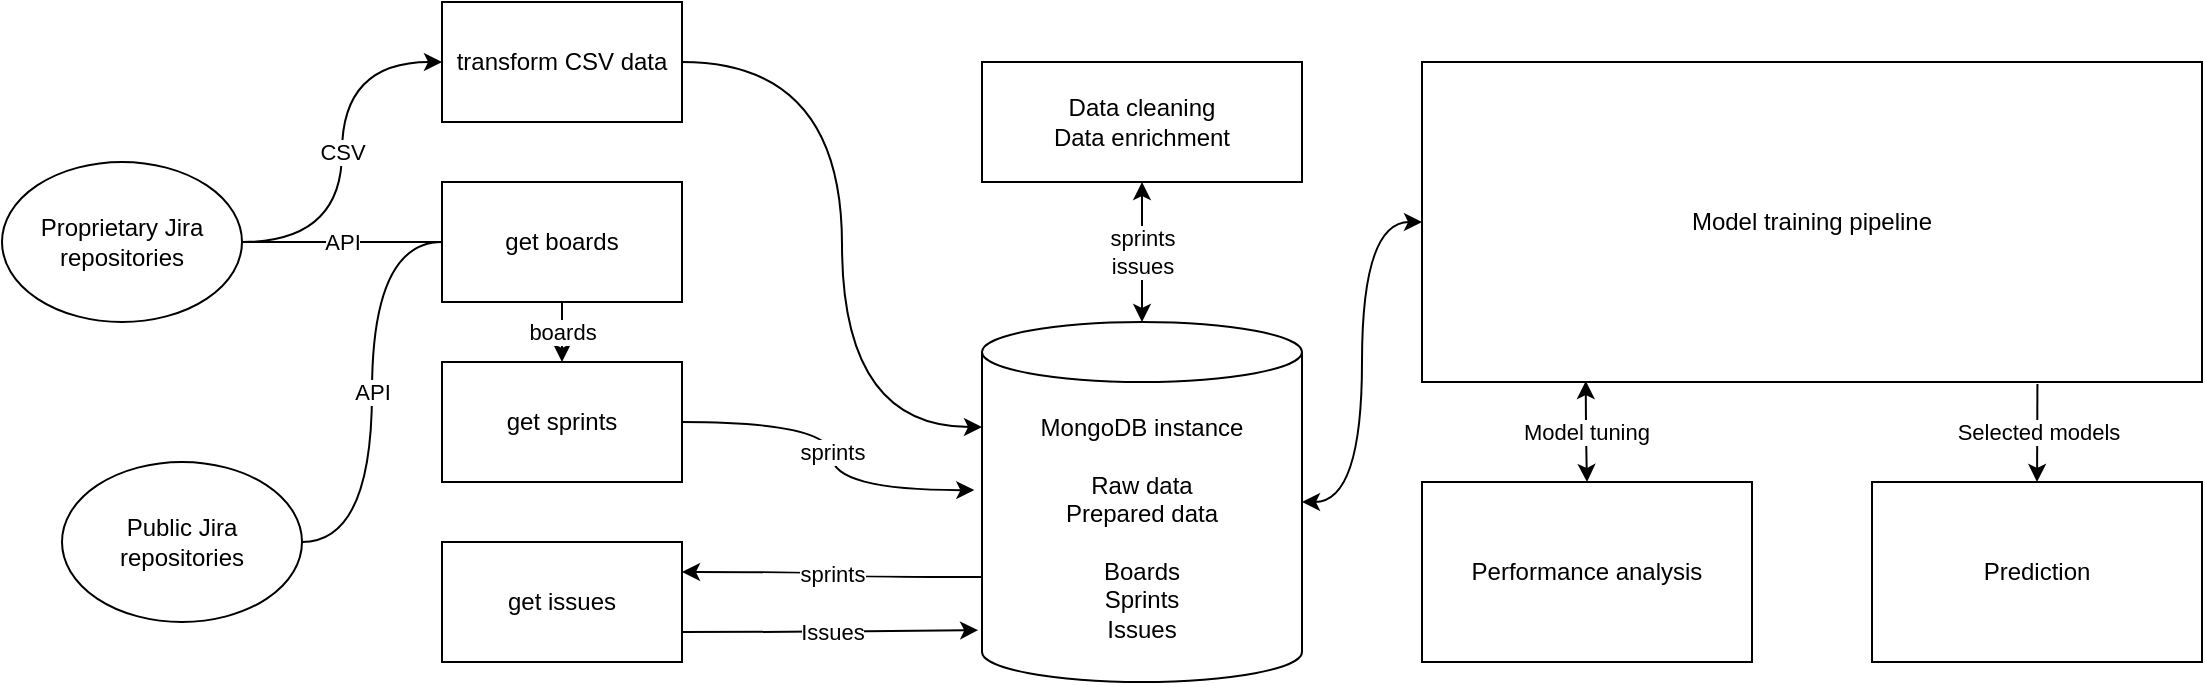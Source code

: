 <mxfile version="17.4.4" type="github">
  <diagram id="kgpKYQtTHZ0yAKxKKP6v" name="Page-1">
    <mxGraphModel dx="2076" dy="813" grid="1" gridSize="10" guides="1" tooltips="1" connect="1" arrows="1" fold="1" page="1" pageScale="1" pageWidth="850" pageHeight="1100" math="0" shadow="0">
      <root>
        <mxCell id="0" />
        <mxCell id="1" parent="0" />
        <mxCell id="xgt1RBYCPIYZove2wj8K-11" value="&lt;div&gt;sprints&lt;/div&gt;" style="edgeStyle=orthogonalEdgeStyle;curved=1;rounded=0;orthogonalLoop=1;jettySize=auto;html=1;exitX=0;exitY=0;exitDx=0;exitDy=127.5;exitPerimeter=0;entryX=1;entryY=0.25;entryDx=0;entryDy=0;" edge="1" parent="1" source="xgt1RBYCPIYZove2wj8K-2" target="xgt1RBYCPIYZove2wj8K-8">
          <mxGeometry relative="1" as="geometry">
            <mxPoint x="-170" y="638" as="targetPoint" />
          </mxGeometry>
        </mxCell>
        <mxCell id="xgt1RBYCPIYZove2wj8K-33" value="" style="edgeStyle=orthogonalEdgeStyle;curved=1;rounded=0;orthogonalLoop=1;jettySize=auto;html=1;startArrow=classic;startFill=1;endArrow=classic;endFill=1;entryX=0;entryY=0.5;entryDx=0;entryDy=0;" edge="1" parent="1" source="xgt1RBYCPIYZove2wj8K-2" target="xgt1RBYCPIYZove2wj8K-30">
          <mxGeometry relative="1" as="geometry" />
        </mxCell>
        <mxCell id="xgt1RBYCPIYZove2wj8K-2" value="&lt;div&gt;MongoDB instance&lt;/div&gt;&lt;div&gt;&lt;br&gt;&lt;/div&gt;&lt;div&gt;&lt;div&gt;Raw data&lt;/div&gt;Prepared data&lt;/div&gt;&lt;div&gt;&lt;br&gt;&lt;/div&gt;&lt;div&gt;Boards&lt;/div&gt;&lt;div&gt;Sprints&lt;/div&gt;&lt;div&gt;Issues&lt;/div&gt;" style="shape=cylinder3;whiteSpace=wrap;html=1;boundedLbl=1;backgroundOutline=1;size=15;" vertex="1" parent="1">
          <mxGeometry x="-50" y="510" width="160" height="180" as="geometry" />
        </mxCell>
        <mxCell id="xgt1RBYCPIYZove2wj8K-29" value="&lt;div&gt;sprints&lt;/div&gt;&lt;div&gt;issues&lt;br&gt;&lt;/div&gt;" style="edgeStyle=orthogonalEdgeStyle;curved=1;rounded=0;orthogonalLoop=1;jettySize=auto;html=1;startArrow=classic;startFill=1;endArrow=classic;endFill=1;" edge="1" parent="1" source="xgt1RBYCPIYZove2wj8K-7" target="xgt1RBYCPIYZove2wj8K-2">
          <mxGeometry relative="1" as="geometry" />
        </mxCell>
        <mxCell id="xgt1RBYCPIYZove2wj8K-7" value="&lt;div&gt;Data cleaning&lt;br&gt;&lt;/div&gt;&lt;div&gt;Data enrichment&lt;br&gt;&lt;/div&gt;" style="rounded=0;whiteSpace=wrap;html=1;" vertex="1" parent="1">
          <mxGeometry x="-50" y="380" width="160" height="60" as="geometry" />
        </mxCell>
        <mxCell id="xgt1RBYCPIYZove2wj8K-9" value="&lt;div&gt;Issues&lt;/div&gt;" style="edgeStyle=orthogonalEdgeStyle;curved=1;rounded=0;orthogonalLoop=1;jettySize=auto;html=1;entryX=-0.012;entryY=0.856;entryDx=0;entryDy=0;entryPerimeter=0;exitX=1;exitY=0.75;exitDx=0;exitDy=0;" edge="1" parent="1" source="xgt1RBYCPIYZove2wj8K-8" target="xgt1RBYCPIYZove2wj8K-2">
          <mxGeometry relative="1" as="geometry" />
        </mxCell>
        <mxCell id="xgt1RBYCPIYZove2wj8K-8" value="&lt;div&gt;get issues&lt;/div&gt;" style="rounded=0;whiteSpace=wrap;html=1;" vertex="1" parent="1">
          <mxGeometry x="-320" y="620" width="120" height="60" as="geometry" />
        </mxCell>
        <mxCell id="xgt1RBYCPIYZove2wj8K-12" value="sprints" style="edgeStyle=orthogonalEdgeStyle;curved=1;rounded=0;orthogonalLoop=1;jettySize=auto;html=1;entryX=-0.024;entryY=0.467;entryDx=0;entryDy=0;entryPerimeter=0;" edge="1" parent="1" source="xgt1RBYCPIYZove2wj8K-10" target="xgt1RBYCPIYZove2wj8K-2">
          <mxGeometry relative="1" as="geometry">
            <mxPoint x="-60" y="560" as="targetPoint" />
          </mxGeometry>
        </mxCell>
        <mxCell id="xgt1RBYCPIYZove2wj8K-10" value="&lt;div&gt;get sprints&lt;/div&gt;" style="rounded=0;whiteSpace=wrap;html=1;" vertex="1" parent="1">
          <mxGeometry x="-320" y="530" width="120" height="60" as="geometry" />
        </mxCell>
        <mxCell id="xgt1RBYCPIYZove2wj8K-14" value="&lt;div&gt;boards&lt;/div&gt;" style="edgeStyle=orthogonalEdgeStyle;curved=1;rounded=0;orthogonalLoop=1;jettySize=auto;html=1;" edge="1" parent="1" source="xgt1RBYCPIYZove2wj8K-13" target="xgt1RBYCPIYZove2wj8K-10">
          <mxGeometry relative="1" as="geometry" />
        </mxCell>
        <mxCell id="xgt1RBYCPIYZove2wj8K-13" value="get boards" style="rounded=0;whiteSpace=wrap;html=1;" vertex="1" parent="1">
          <mxGeometry x="-320" y="440" width="120" height="60" as="geometry" />
        </mxCell>
        <mxCell id="xgt1RBYCPIYZove2wj8K-17" value="&lt;div&gt;API&lt;/div&gt;" style="edgeStyle=orthogonalEdgeStyle;curved=1;rounded=0;orthogonalLoop=1;jettySize=auto;html=1;endArrow=none;endFill=0;entryX=0;entryY=0.5;entryDx=0;entryDy=0;" edge="1" parent="1" source="xgt1RBYCPIYZove2wj8K-15" target="xgt1RBYCPIYZove2wj8K-13">
          <mxGeometry relative="1" as="geometry" />
        </mxCell>
        <mxCell id="xgt1RBYCPIYZove2wj8K-15" value="Public Jira repositories" style="ellipse;whiteSpace=wrap;html=1;" vertex="1" parent="1">
          <mxGeometry x="-510" y="580" width="120" height="80" as="geometry" />
        </mxCell>
        <mxCell id="xgt1RBYCPIYZove2wj8K-18" value="&lt;div&gt;API&lt;/div&gt;" style="edgeStyle=orthogonalEdgeStyle;curved=1;rounded=0;orthogonalLoop=1;jettySize=auto;html=1;endArrow=none;endFill=0;" edge="1" parent="1" source="xgt1RBYCPIYZove2wj8K-16" target="xgt1RBYCPIYZove2wj8K-13">
          <mxGeometry relative="1" as="geometry" />
        </mxCell>
        <mxCell id="xgt1RBYCPIYZove2wj8K-26" value="&lt;div&gt;CSV&lt;/div&gt;" style="edgeStyle=orthogonalEdgeStyle;curved=1;rounded=0;orthogonalLoop=1;jettySize=auto;html=1;entryX=0;entryY=0.5;entryDx=0;entryDy=0;" edge="1" parent="1" source="xgt1RBYCPIYZove2wj8K-16" target="xgt1RBYCPIYZove2wj8K-22">
          <mxGeometry relative="1" as="geometry" />
        </mxCell>
        <mxCell id="xgt1RBYCPIYZove2wj8K-16" value="Proprietary Jira repositories" style="ellipse;whiteSpace=wrap;html=1;" vertex="1" parent="1">
          <mxGeometry x="-540" y="430" width="120" height="80" as="geometry" />
        </mxCell>
        <mxCell id="xgt1RBYCPIYZove2wj8K-24" value="" style="edgeStyle=orthogonalEdgeStyle;curved=1;rounded=0;orthogonalLoop=1;jettySize=auto;html=1;entryX=0;entryY=0;entryDx=0;entryDy=52.5;entryPerimeter=0;" edge="1" parent="1" source="xgt1RBYCPIYZove2wj8K-22" target="xgt1RBYCPIYZove2wj8K-2">
          <mxGeometry relative="1" as="geometry">
            <mxPoint x="-60" y="560" as="targetPoint" />
            <Array as="points">
              <mxPoint x="-120" y="380" />
              <mxPoint x="-120" y="563" />
            </Array>
          </mxGeometry>
        </mxCell>
        <mxCell id="xgt1RBYCPIYZove2wj8K-22" value="transform CSV data" style="rounded=0;whiteSpace=wrap;html=1;" vertex="1" parent="1">
          <mxGeometry x="-320" y="350" width="120" height="60" as="geometry" />
        </mxCell>
        <mxCell id="xgt1RBYCPIYZove2wj8K-36" value="Selected models" style="edgeStyle=orthogonalEdgeStyle;curved=1;rounded=0;orthogonalLoop=1;jettySize=auto;html=1;startArrow=none;startFill=0;endArrow=classic;endFill=1;exitX=0.789;exitY=1.006;exitDx=0;exitDy=0;entryX=0.5;entryY=0;entryDx=0;entryDy=0;exitPerimeter=0;" edge="1" parent="1" source="xgt1RBYCPIYZove2wj8K-30" target="xgt1RBYCPIYZove2wj8K-31">
          <mxGeometry relative="1" as="geometry" />
        </mxCell>
        <mxCell id="xgt1RBYCPIYZove2wj8K-37" value="Model tuning" style="edgeStyle=orthogonalEdgeStyle;curved=1;rounded=0;orthogonalLoop=1;jettySize=auto;html=1;startArrow=classic;startFill=1;endArrow=classic;endFill=1;entryX=0.5;entryY=0;entryDx=0;entryDy=0;exitX=0.21;exitY=0.997;exitDx=0;exitDy=0;exitPerimeter=0;" edge="1" parent="1" source="xgt1RBYCPIYZove2wj8K-30" target="xgt1RBYCPIYZove2wj8K-32">
          <mxGeometry relative="1" as="geometry" />
        </mxCell>
        <mxCell id="xgt1RBYCPIYZove2wj8K-30" value="&lt;div&gt;Model training pipeline&lt;br&gt;&lt;/div&gt;" style="rounded=0;whiteSpace=wrap;html=1;" vertex="1" parent="1">
          <mxGeometry x="170" y="380" width="390" height="160" as="geometry" />
        </mxCell>
        <mxCell id="xgt1RBYCPIYZove2wj8K-31" value="&lt;div&gt;Prediction&lt;/div&gt;" style="rounded=0;whiteSpace=wrap;html=1;" vertex="1" parent="1">
          <mxGeometry x="395" y="590" width="165" height="90" as="geometry" />
        </mxCell>
        <mxCell id="xgt1RBYCPIYZove2wj8K-32" value="&lt;div&gt;Performance analysis&lt;/div&gt;" style="rounded=0;whiteSpace=wrap;html=1;" vertex="1" parent="1">
          <mxGeometry x="170" y="590" width="165" height="90" as="geometry" />
        </mxCell>
      </root>
    </mxGraphModel>
  </diagram>
</mxfile>
